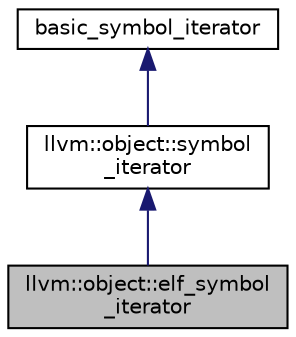 digraph "llvm::object::elf_symbol_iterator"
{
 // LATEX_PDF_SIZE
  bgcolor="transparent";
  edge [fontname="Helvetica",fontsize="10",labelfontname="Helvetica",labelfontsize="10"];
  node [fontname="Helvetica",fontsize="10",shape=record];
  Node1 [label="llvm::object::elf_symbol\l_iterator",height=0.2,width=0.4,color="black", fillcolor="grey75", style="filled", fontcolor="black",tooltip=" "];
  Node2 -> Node1 [dir="back",color="midnightblue",fontsize="10",style="solid",fontname="Helvetica"];
  Node2 [label="llvm::object::symbol\l_iterator",height=0.2,width=0.4,color="black",URL="$classllvm_1_1object_1_1symbol__iterator.html",tooltip=" "];
  Node3 -> Node2 [dir="back",color="midnightblue",fontsize="10",style="solid",fontname="Helvetica"];
  Node3 [label="basic_symbol_iterator",height=0.2,width=0.4,color="black",URL="$classllvm_1_1object_1_1content__iterator.html",tooltip=" "];
}
